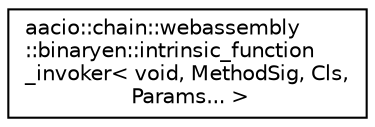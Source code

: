 digraph "Graphical Class Hierarchy"
{
  edge [fontname="Helvetica",fontsize="10",labelfontname="Helvetica",labelfontsize="10"];
  node [fontname="Helvetica",fontsize="10",shape=record];
  rankdir="LR";
  Node0 [label="aacio::chain::webassembly\l::binaryen::intrinsic_function\l_invoker\< void, MethodSig, Cls,\l Params... \>",height=0.2,width=0.4,color="black", fillcolor="white", style="filled",URL="$structaacio_1_1chain_1_1webassembly_1_1binaryen_1_1intrinsic__function__invoker_3_01void_00_01_mfe4bc7950479e99a3f3cb30dae7904e2.html"];
}

